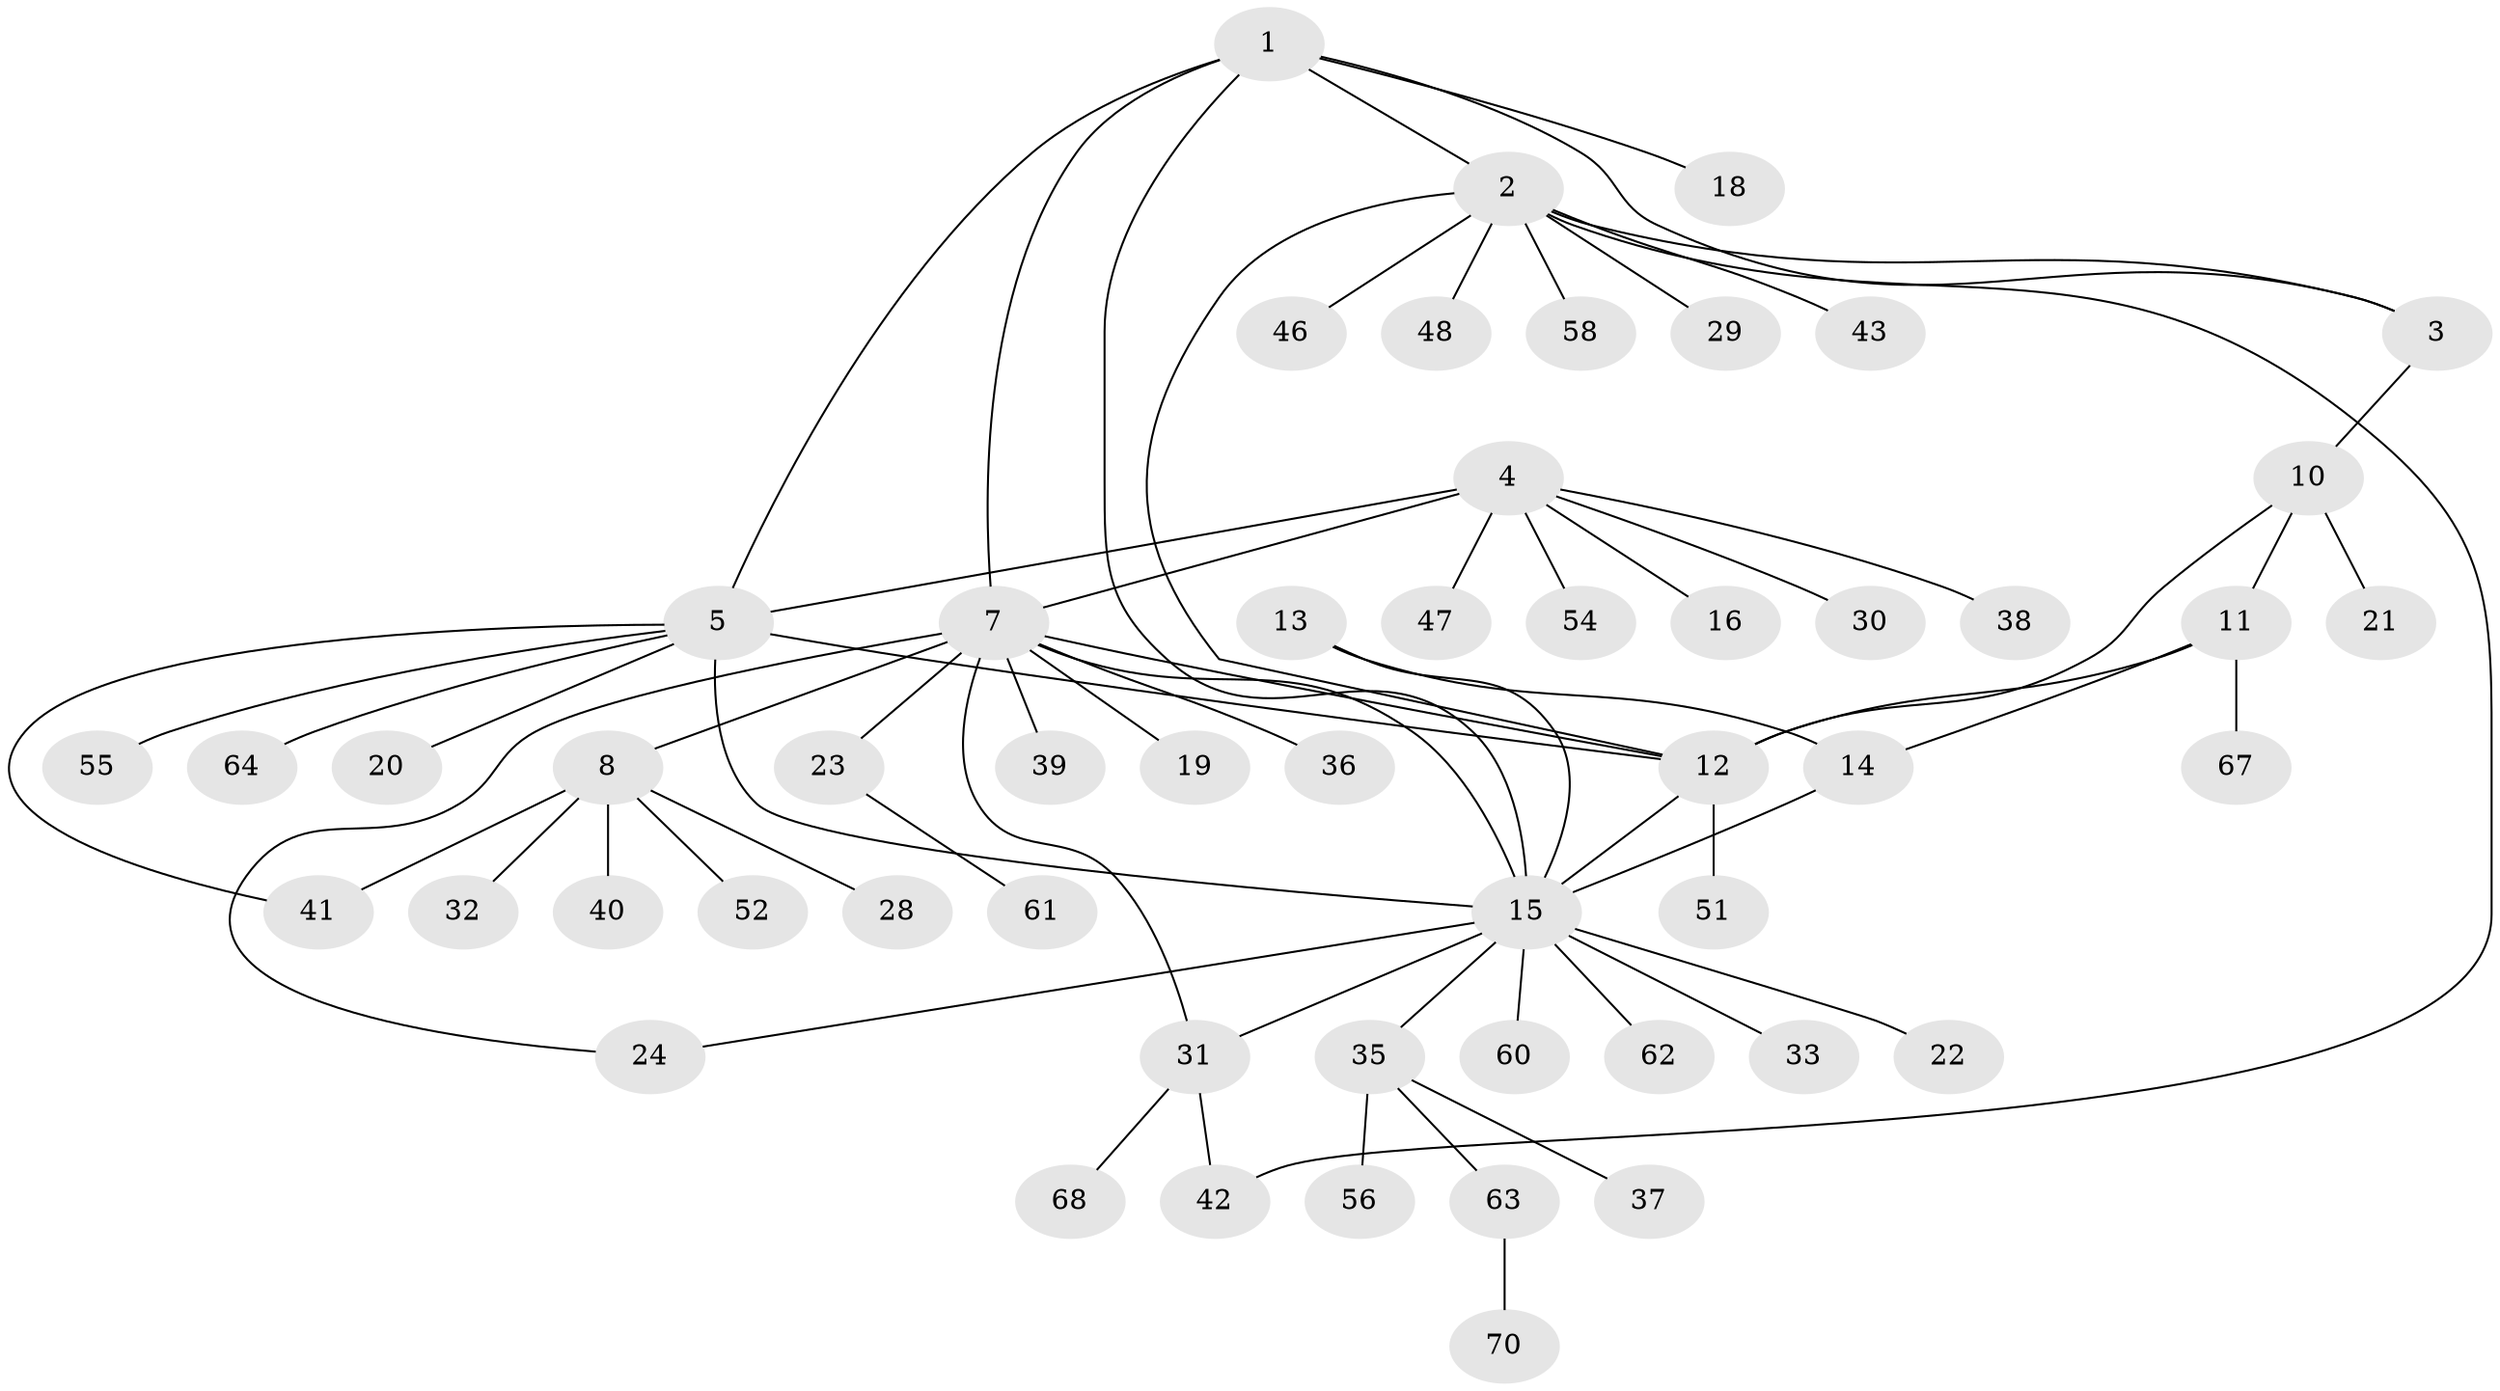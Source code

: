 // Generated by graph-tools (version 1.1) at 2025/52/02/27/25 19:52:15]
// undirected, 53 vertices, 67 edges
graph export_dot {
graph [start="1"]
  node [color=gray90,style=filled];
  1;
  2 [super="+17"];
  3;
  4 [super="+27"];
  5 [super="+6"];
  7 [super="+9"];
  8 [super="+34"];
  10 [super="+49"];
  11 [super="+25"];
  12 [super="+50"];
  13 [super="+44"];
  14;
  15 [super="+26"];
  16;
  18;
  19;
  20;
  21;
  22;
  23 [super="+45"];
  24;
  28;
  29;
  30;
  31 [super="+66"];
  32;
  33;
  35 [super="+53"];
  36;
  37 [super="+59"];
  38;
  39 [super="+69"];
  40;
  41;
  42;
  43 [super="+57"];
  46;
  47;
  48;
  51;
  52;
  54;
  55;
  56;
  58;
  60;
  61;
  62;
  63;
  64 [super="+65"];
  67;
  68;
  70;
  1 -- 2;
  1 -- 3;
  1 -- 5;
  1 -- 7;
  1 -- 15;
  1 -- 18;
  2 -- 3;
  2 -- 29;
  2 -- 42;
  2 -- 43;
  2 -- 46;
  2 -- 48;
  2 -- 58;
  2 -- 12;
  3 -- 10;
  4 -- 5 [weight=2];
  4 -- 16;
  4 -- 47;
  4 -- 7;
  4 -- 54;
  4 -- 38;
  4 -- 30;
  5 -- 12;
  5 -- 20;
  5 -- 41;
  5 -- 64;
  5 -- 55;
  5 -- 15;
  7 -- 8 [weight=2];
  7 -- 12;
  7 -- 15;
  7 -- 24;
  7 -- 36;
  7 -- 39;
  7 -- 19;
  7 -- 23;
  7 -- 31;
  8 -- 28;
  8 -- 32;
  8 -- 41;
  8 -- 40;
  8 -- 52;
  10 -- 11;
  10 -- 12;
  10 -- 21;
  11 -- 12;
  11 -- 14;
  11 -- 67;
  12 -- 51;
  12 -- 15;
  13 -- 14;
  13 -- 15;
  14 -- 15;
  15 -- 22;
  15 -- 24;
  15 -- 31;
  15 -- 35;
  15 -- 60;
  15 -- 62;
  15 -- 33;
  23 -- 61;
  31 -- 42;
  31 -- 68;
  35 -- 37;
  35 -- 56;
  35 -- 63;
  63 -- 70;
}
